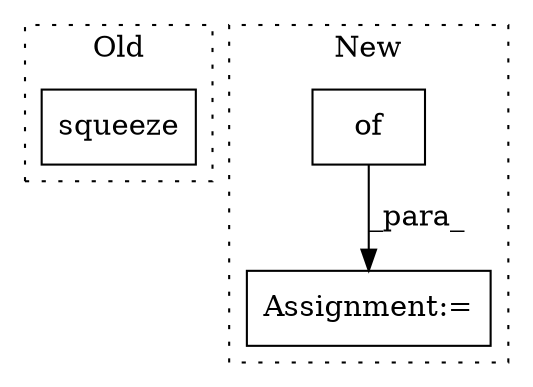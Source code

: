digraph G {
subgraph cluster0 {
1 [label="squeeze" a="32" s="7107,7119" l="8,1" shape="box"];
label = "Old";
style="dotted";
}
subgraph cluster1 {
2 [label="of" a="32" s="3621" l="4" shape="box"];
3 [label="Assignment:=" a="7" s="3616" l="1" shape="box"];
label = "New";
style="dotted";
}
2 -> 3 [label="_para_"];
}